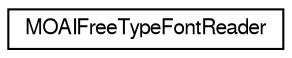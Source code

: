 digraph G
{
  edge [fontname="FreeSans",fontsize="10",labelfontname="FreeSans",labelfontsize="10"];
  node [fontname="FreeSans",fontsize="10",shape=record];
  rankdir=LR;
  Node1 [label="MOAIFreeTypeFontReader",height=0.2,width=0.4,color="black", fillcolor="white", style="filled",URL="$class_m_o_a_i_free_type_font_reader.html",tooltip="Implementation of MOAIFontReader that based on FreeType 2. Can load and render TTF and OTF font files..."];
}
